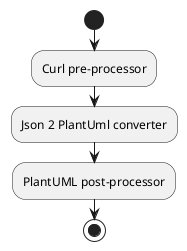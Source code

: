 @startuml

start
:Curl pre-processor;
:Json 2 PlantUml converter;
:PlantUML post-processor;

stop

@enduml